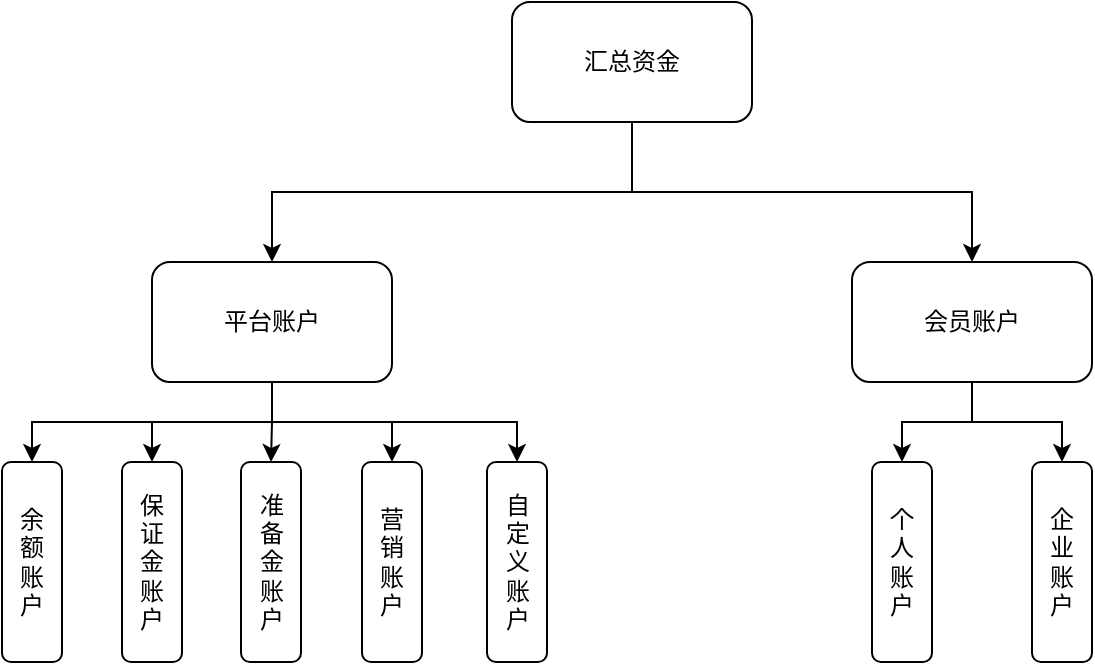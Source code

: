 <mxfile version="11.1.4" type="github"><diagram id="1HYcCIYffa7fpmBC_nwq" name="业务类型"><mxGraphModel dx="946" dy="616" grid="1" gridSize="10" guides="1" tooltips="1" connect="1" arrows="1" fold="1" page="1" pageScale="1" pageWidth="827" pageHeight="1169" math="0" shadow="0"><root><mxCell id="0"/><mxCell id="1" parent="0"/><mxCell id="k44MAkLBvdK8WsPVtHKq-1" value="汇总资金" style="rounded=1;whiteSpace=wrap;html=1;" vertex="1" parent="1"><mxGeometry x="320" y="30" width="120" height="60" as="geometry"/></mxCell><mxCell id="k44MAkLBvdK8WsPVtHKq-2" value="平台账户" style="rounded=1;whiteSpace=wrap;html=1;" vertex="1" parent="1"><mxGeometry x="140" y="160" width="120" height="60" as="geometry"/></mxCell><mxCell id="k44MAkLBvdK8WsPVtHKq-3" value="会员账户" style="rounded=1;whiteSpace=wrap;html=1;" vertex="1" parent="1"><mxGeometry x="490" y="160" width="120" height="60" as="geometry"/></mxCell><mxCell id="k44MAkLBvdK8WsPVtHKq-4" value="余&lt;br&gt;额&lt;br&gt;账&lt;br&gt;户" style="rounded=1;whiteSpace=wrap;html=1;" vertex="1" parent="1"><mxGeometry x="65" y="260" width="30" height="100" as="geometry"/></mxCell><mxCell id="k44MAkLBvdK8WsPVtHKq-5" value="保&lt;br&gt;证&lt;br&gt;金&lt;br&gt;账&lt;br&gt;户" style="rounded=1;whiteSpace=wrap;html=1;" vertex="1" parent="1"><mxGeometry x="125" y="260" width="30" height="100" as="geometry"/></mxCell><mxCell id="k44MAkLBvdK8WsPVtHKq-6" value="准&lt;br&gt;备&lt;br&gt;金&lt;br&gt;账&lt;br&gt;户" style="rounded=1;whiteSpace=wrap;html=1;" vertex="1" parent="1"><mxGeometry x="184.5" y="260" width="30" height="100" as="geometry"/></mxCell><mxCell id="k44MAkLBvdK8WsPVtHKq-7" value="营&lt;br&gt;销&lt;br&gt;账&lt;br&gt;户" style="rounded=1;whiteSpace=wrap;html=1;" vertex="1" parent="1"><mxGeometry x="245" y="260" width="30" height="100" as="geometry"/></mxCell><mxCell id="k44MAkLBvdK8WsPVtHKq-10" value="自&lt;br&gt;定&lt;br&gt;义&lt;br&gt;账&lt;br&gt;户" style="rounded=1;whiteSpace=wrap;html=1;" vertex="1" parent="1"><mxGeometry x="307.5" y="260" width="30" height="100" as="geometry"/></mxCell><mxCell id="k44MAkLBvdK8WsPVtHKq-11" value="个&lt;br&gt;人&lt;br&gt;账&lt;br&gt;户" style="rounded=1;whiteSpace=wrap;html=1;" vertex="1" parent="1"><mxGeometry x="500" y="260" width="30" height="100" as="geometry"/></mxCell><mxCell id="k44MAkLBvdK8WsPVtHKq-12" value="企&lt;br&gt;业&lt;br&gt;账&lt;br&gt;户" style="rounded=1;whiteSpace=wrap;html=1;" vertex="1" parent="1"><mxGeometry x="580" y="260" width="30" height="100" as="geometry"/></mxCell><mxCell id="k44MAkLBvdK8WsPVtHKq-13" value="" style="endArrow=classic;html=1;exitX=0.5;exitY=1;exitDx=0;exitDy=0;entryX=0.5;entryY=0;entryDx=0;entryDy=0;edgeStyle=orthogonalEdgeStyle;rounded=0;" edge="1" parent="1" source="k44MAkLBvdK8WsPVtHKq-1" target="k44MAkLBvdK8WsPVtHKq-2"><mxGeometry width="50" height="50" relative="1" as="geometry"><mxPoint x="400" y="185" as="sourcePoint"/><mxPoint x="450" y="135" as="targetPoint"/></mxGeometry></mxCell><mxCell id="k44MAkLBvdK8WsPVtHKq-16" value="" style="endArrow=classic;html=1;exitX=0.5;exitY=1;exitDx=0;exitDy=0;entryX=0.5;entryY=0;entryDx=0;entryDy=0;edgeStyle=orthogonalEdgeStyle;jumpStyle=none;jumpSize=6;endSize=6;rounded=0;" edge="1" parent="1" source="k44MAkLBvdK8WsPVtHKq-2" target="k44MAkLBvdK8WsPVtHKq-4"><mxGeometry width="50" height="50" relative="1" as="geometry"><mxPoint x="390" y="100" as="sourcePoint"/><mxPoint x="210" y="170" as="targetPoint"/></mxGeometry></mxCell><mxCell id="k44MAkLBvdK8WsPVtHKq-19" value="" style="endArrow=classic;html=1;exitX=0.5;exitY=1;exitDx=0;exitDy=0;entryX=0.5;entryY=0;entryDx=0;entryDy=0;edgeStyle=orthogonalEdgeStyle;jumpStyle=none;jumpSize=6;endSize=6;rounded=0;" edge="1" parent="1" source="k44MAkLBvdK8WsPVtHKq-2" target="k44MAkLBvdK8WsPVtHKq-5"><mxGeometry width="50" height="50" relative="1" as="geometry"><mxPoint x="210" y="230" as="sourcePoint"/><mxPoint x="90" y="270" as="targetPoint"/></mxGeometry></mxCell><mxCell id="k44MAkLBvdK8WsPVtHKq-20" value="" style="endArrow=classic;html=1;exitX=0.5;exitY=1;exitDx=0;exitDy=0;entryX=0.5;entryY=0;entryDx=0;entryDy=0;edgeStyle=orthogonalEdgeStyle;jumpStyle=none;jumpSize=6;endSize=6;rounded=0;" edge="1" parent="1" source="k44MAkLBvdK8WsPVtHKq-2" target="k44MAkLBvdK8WsPVtHKq-6"><mxGeometry width="50" height="50" relative="1" as="geometry"><mxPoint x="210" y="230" as="sourcePoint"/><mxPoint x="150" y="270" as="targetPoint"/></mxGeometry></mxCell><mxCell id="k44MAkLBvdK8WsPVtHKq-21" value="" style="endArrow=classic;html=1;exitX=0.5;exitY=1;exitDx=0;exitDy=0;entryX=0.5;entryY=0;entryDx=0;entryDy=0;edgeStyle=orthogonalEdgeStyle;jumpStyle=none;jumpSize=6;endSize=6;rounded=0;" edge="1" parent="1" source="k44MAkLBvdK8WsPVtHKq-2" target="k44MAkLBvdK8WsPVtHKq-7"><mxGeometry width="50" height="50" relative="1" as="geometry"><mxPoint x="210" y="230" as="sourcePoint"/><mxPoint x="150" y="270" as="targetPoint"/></mxGeometry></mxCell><mxCell id="k44MAkLBvdK8WsPVtHKq-22" value="" style="endArrow=classic;html=1;exitX=0.5;exitY=1;exitDx=0;exitDy=0;entryX=0.5;entryY=0;entryDx=0;entryDy=0;edgeStyle=orthogonalEdgeStyle;jumpStyle=none;jumpSize=6;endSize=6;rounded=0;" edge="1" parent="1" source="k44MAkLBvdK8WsPVtHKq-2" target="k44MAkLBvdK8WsPVtHKq-10"><mxGeometry width="50" height="50" relative="1" as="geometry"><mxPoint x="210" y="230" as="sourcePoint"/><mxPoint x="270" y="270" as="targetPoint"/></mxGeometry></mxCell><mxCell id="k44MAkLBvdK8WsPVtHKq-23" value="" style="endArrow=classic;html=1;exitX=0.5;exitY=1;exitDx=0;exitDy=0;entryX=0.5;entryY=0;entryDx=0;entryDy=0;edgeStyle=orthogonalEdgeStyle;rounded=0;" edge="1" parent="1" source="k44MAkLBvdK8WsPVtHKq-1" target="k44MAkLBvdK8WsPVtHKq-3"><mxGeometry width="50" height="50" relative="1" as="geometry"><mxPoint x="390" y="100" as="sourcePoint"/><mxPoint x="210" y="170" as="targetPoint"/></mxGeometry></mxCell><mxCell id="k44MAkLBvdK8WsPVtHKq-25" value="" style="endArrow=classic;html=1;exitX=0.5;exitY=1;exitDx=0;exitDy=0;entryX=0.5;entryY=0;entryDx=0;entryDy=0;edgeStyle=orthogonalEdgeStyle;jumpStyle=none;jumpSize=6;endSize=6;rounded=0;" edge="1" parent="1" source="k44MAkLBvdK8WsPVtHKq-3" target="k44MAkLBvdK8WsPVtHKq-11"><mxGeometry width="50" height="50" relative="1" as="geometry"><mxPoint x="210" y="230" as="sourcePoint"/><mxPoint x="333" y="270" as="targetPoint"/></mxGeometry></mxCell><mxCell id="k44MAkLBvdK8WsPVtHKq-26" value="" style="endArrow=classic;html=1;exitX=0.5;exitY=1;exitDx=0;exitDy=0;entryX=0.5;entryY=0;entryDx=0;entryDy=0;edgeStyle=orthogonalEdgeStyle;jumpStyle=none;jumpSize=6;endSize=6;rounded=0;" edge="1" parent="1" source="k44MAkLBvdK8WsPVtHKq-3" target="k44MAkLBvdK8WsPVtHKq-12"><mxGeometry width="50" height="50" relative="1" as="geometry"><mxPoint x="560" y="230" as="sourcePoint"/><mxPoint x="525" y="270" as="targetPoint"/></mxGeometry></mxCell></root></mxGraphModel></diagram><diagram id="jiFfyPPjFsNhavjPRzVW" name="账户类型"><mxGraphModel dx="946" dy="616" grid="1" gridSize="10" guides="1" tooltips="1" connect="1" arrows="1" fold="1" page="1" pageScale="1" pageWidth="827" pageHeight="1169" math="0" shadow="0"><root><mxCell id="oHGFiVWSJiJ5Vj5mJfsd-0"/><mxCell id="oHGFiVWSJiJ5Vj5mJfsd-1" parent="oHGFiVWSJiJ5Vj5mJfsd-0"/><mxCell id="oHGFiVWSJiJ5Vj5mJfsd-2" value="账&lt;br&gt;户&lt;br&gt;类&lt;br&gt;型" style="rounded=1;whiteSpace=wrap;html=1;" vertex="1" parent="oHGFiVWSJiJ5Vj5mJfsd-1"><mxGeometry x="130" y="230" width="70" height="100" as="geometry"/></mxCell><mxCell id="oHGFiVWSJiJ5Vj5mJfsd-5" value="人民币账户类型" style="rounded=1;whiteSpace=wrap;html=1;" vertex="1" parent="oHGFiVWSJiJ5Vj5mJfsd-1"><mxGeometry x="340" y="180" width="120" height="60" as="geometry"/></mxCell><mxCell id="oHGFiVWSJiJ5Vj5mJfsd-6" value="美元账户类型" style="rounded=1;whiteSpace=wrap;html=1;" vertex="1" parent="oHGFiVWSJiJ5Vj5mJfsd-1"><mxGeometry x="340" y="290" width="120" height="60" as="geometry"/></mxCell><mxCell id="oHGFiVWSJiJ5Vj5mJfsd-7" value="红包账户类型" style="rounded=1;whiteSpace=wrap;html=1;" vertex="1" parent="oHGFiVWSJiJ5Vj5mJfsd-1"><mxGeometry x="340" y="70" width="120" height="60" as="geometry"/></mxCell><mxCell id="oHGFiVWSJiJ5Vj5mJfsd-8" value="&lt;font style=&quot;font-size: 18px&quot;&gt;.&lt;br&gt;.&lt;br&gt;.&lt;br&gt;.&lt;br&gt;.&lt;/font&gt;" style="text;html=1;strokeColor=none;fillColor=none;align=center;verticalAlign=middle;whiteSpace=wrap;rounded=0;" vertex="1" parent="oHGFiVWSJiJ5Vj5mJfsd-1"><mxGeometry x="380" y="390" width="40" height="100" as="geometry"/></mxCell><mxCell id="oHGFiVWSJiJ5Vj5mJfsd-9" value="" style="endArrow=classic;html=1;exitX=1;exitY=0.5;exitDx=0;exitDy=0;edgeStyle=orthogonalEdgeStyle;rounded=0;entryX=0;entryY=0.5;entryDx=0;entryDy=0;" edge="1" parent="oHGFiVWSJiJ5Vj5mJfsd-1" source="oHGFiVWSJiJ5Vj5mJfsd-2" target="oHGFiVWSJiJ5Vj5mJfsd-7"><mxGeometry width="50" height="50" relative="1" as="geometry"><mxPoint x="130" y="560" as="sourcePoint"/><mxPoint x="180" y="510" as="targetPoint"/></mxGeometry></mxCell><mxCell id="oHGFiVWSJiJ5Vj5mJfsd-10" value="" style="endArrow=classic;html=1;exitX=1;exitY=0.5;exitDx=0;exitDy=0;edgeStyle=orthogonalEdgeStyle;rounded=0;entryX=0;entryY=0.5;entryDx=0;entryDy=0;" edge="1" parent="oHGFiVWSJiJ5Vj5mJfsd-1" source="oHGFiVWSJiJ5Vj5mJfsd-2" target="oHGFiVWSJiJ5Vj5mJfsd-5"><mxGeometry width="50" height="50" relative="1" as="geometry"><mxPoint x="210" y="290" as="sourcePoint"/><mxPoint x="350" y="110" as="targetPoint"/></mxGeometry></mxCell><mxCell id="oHGFiVWSJiJ5Vj5mJfsd-11" value="" style="endArrow=classic;html=1;exitX=1;exitY=0.5;exitDx=0;exitDy=0;edgeStyle=orthogonalEdgeStyle;rounded=0;entryX=0;entryY=0.5;entryDx=0;entryDy=0;" edge="1" parent="oHGFiVWSJiJ5Vj5mJfsd-1" source="oHGFiVWSJiJ5Vj5mJfsd-2" target="oHGFiVWSJiJ5Vj5mJfsd-6"><mxGeometry width="50" height="50" relative="1" as="geometry"><mxPoint x="210" y="290" as="sourcePoint"/><mxPoint x="350" y="220" as="targetPoint"/></mxGeometry></mxCell><mxCell id="oHGFiVWSJiJ5Vj5mJfsd-12" value="" style="endArrow=classic;html=1;exitX=1;exitY=0.5;exitDx=0;exitDy=0;edgeStyle=orthogonalEdgeStyle;rounded=0;" edge="1" parent="oHGFiVWSJiJ5Vj5mJfsd-1" source="oHGFiVWSJiJ5Vj5mJfsd-2"><mxGeometry width="50" height="50" relative="1" as="geometry"><mxPoint x="210" y="290" as="sourcePoint"/><mxPoint x="340" y="440" as="targetPoint"/><Array as="points"><mxPoint x="270" y="280"/><mxPoint x="270" y="440"/></Array></mxGeometry></mxCell></root></mxGraphModel></diagram><diagram id="4p9BEQ8ZAMoYqUipsvyR" name="资金类型"><mxGraphModel dx="946" dy="616" grid="1" gridSize="10" guides="1" tooltips="1" connect="1" arrows="1" fold="1" page="1" pageScale="1" pageWidth="827" pageHeight="1169" math="0" shadow="0"><root><mxCell id="mWYYLrp9C2vAn62PPW_4-0"/><mxCell id="mWYYLrp9C2vAn62PPW_4-1" parent="mWYYLrp9C2vAn62PPW_4-0"/><mxCell id="TMYDNYLnumqmnceSE77h-0" value="资&lt;br&gt;金&lt;br&gt;类&lt;br&gt;型" style="rounded=1;whiteSpace=wrap;html=1;" vertex="1" parent="mWYYLrp9C2vAn62PPW_4-1"><mxGeometry x="90" y="240" width="60" height="90" as="geometry"/></mxCell><mxCell id="wA3MUWfx7G-Yc_VxDOC0-0" value="有效资金" style="rounded=1;whiteSpace=wrap;html=1;" vertex="1" parent="mWYYLrp9C2vAn62PPW_4-1"><mxGeometry x="240" y="140" width="120" height="60" as="geometry"/></mxCell><mxCell id="wA3MUWfx7G-Yc_VxDOC0-1" value="冻结资金" style="rounded=1;whiteSpace=wrap;html=1;" vertex="1" parent="mWYYLrp9C2vAn62PPW_4-1"><mxGeometry x="240" y="255" width="120" height="60" as="geometry"/></mxCell><mxCell id="wA3MUWfx7G-Yc_VxDOC0-2" value="在途资金" style="rounded=1;whiteSpace=wrap;html=1;" vertex="1" parent="mWYYLrp9C2vAn62PPW_4-1"><mxGeometry x="240" y="360" width="120" height="60" as="geometry"/></mxCell><mxCell id="wA3MUWfx7G-Yc_VxDOC0-3" value="" style="endArrow=classic;html=1;exitX=1;exitY=0.5;exitDx=0;exitDy=0;entryX=0;entryY=0.5;entryDx=0;entryDy=0;edgeStyle=orthogonalEdgeStyle;rounded=0;" edge="1" parent="mWYYLrp9C2vAn62PPW_4-1" source="TMYDNYLnumqmnceSE77h-0" target="wA3MUWfx7G-Yc_VxDOC0-0"><mxGeometry width="50" height="50" relative="1" as="geometry"><mxPoint x="90" y="490" as="sourcePoint"/><mxPoint x="170" y="290" as="targetPoint"/></mxGeometry></mxCell><mxCell id="wA3MUWfx7G-Yc_VxDOC0-4" value="" style="endArrow=classic;html=1;exitX=1;exitY=0.5;exitDx=0;exitDy=0;entryX=0;entryY=0.5;entryDx=0;entryDy=0;edgeStyle=orthogonalEdgeStyle;rounded=0;" edge="1" parent="mWYYLrp9C2vAn62PPW_4-1" source="TMYDNYLnumqmnceSE77h-0" target="wA3MUWfx7G-Yc_VxDOC0-1"><mxGeometry width="50" height="50" relative="1" as="geometry"><mxPoint x="160" y="295" as="sourcePoint"/><mxPoint x="250" y="180" as="targetPoint"/></mxGeometry></mxCell><mxCell id="wA3MUWfx7G-Yc_VxDOC0-5" value="" style="endArrow=classic;html=1;exitX=1;exitY=0.5;exitDx=0;exitDy=0;entryX=0;entryY=0.5;entryDx=0;entryDy=0;edgeStyle=orthogonalEdgeStyle;rounded=0;" edge="1" parent="mWYYLrp9C2vAn62PPW_4-1" source="TMYDNYLnumqmnceSE77h-0" target="wA3MUWfx7G-Yc_VxDOC0-2"><mxGeometry width="50" height="50" relative="1" as="geometry"><mxPoint x="160" y="295" as="sourcePoint"/><mxPoint x="250" y="180" as="targetPoint"/></mxGeometry></mxCell></root></mxGraphModel></diagram></mxfile>